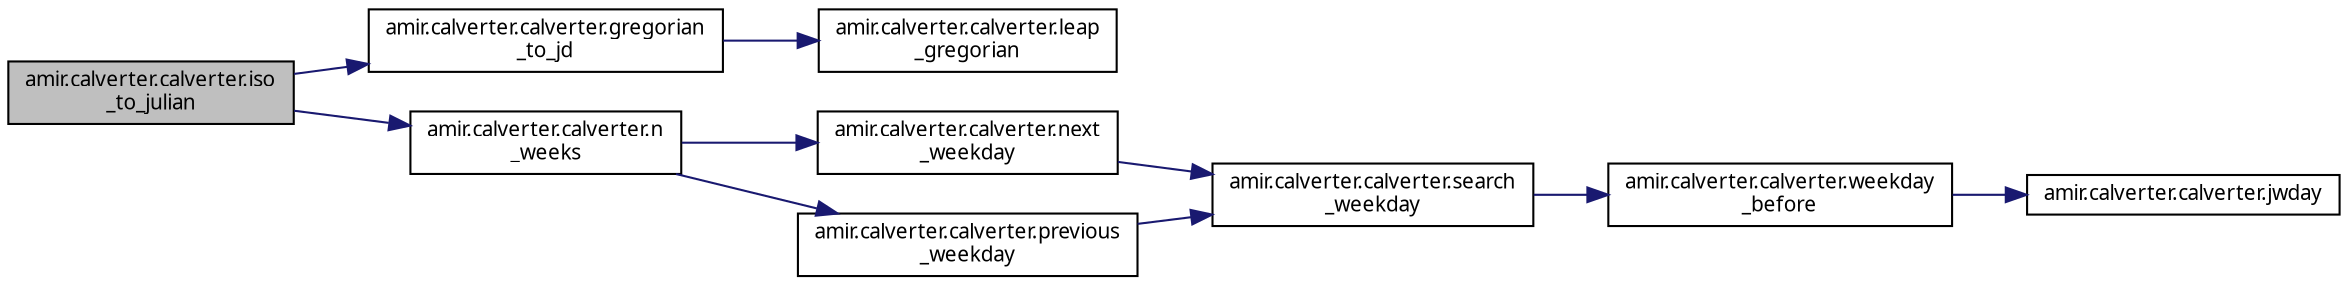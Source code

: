 digraph "amir.calverter.calverter.iso_to_julian"
{
 // LATEX_PDF_SIZE
  edge [fontname="FreeSans.ttf",fontsize="10",labelfontname="FreeSans.ttf",labelfontsize="10"];
  node [fontname="FreeSans.ttf",fontsize="10",shape=record];
  rankdir="LR";
  Node1 [label="amir.calverter.calverter.iso\l_to_julian",height=0.2,width=0.4,color="black", fillcolor="grey75", style="filled", fontcolor="black",tooltip=" "];
  Node1 -> Node2 [color="midnightblue",fontsize="10",style="solid",fontname="FreeSans.ttf"];
  Node2 [label="amir.calverter.calverter.gregorian\l_to_jd",height=0.2,width=0.4,color="black", fillcolor="white", style="filled",URL="$classamir_1_1calverter_1_1calverter.html#aec1e37061983c74f5797525377b33c69",tooltip=" "];
  Node2 -> Node3 [color="midnightblue",fontsize="10",style="solid",fontname="FreeSans.ttf"];
  Node3 [label="amir.calverter.calverter.leap\l_gregorian",height=0.2,width=0.4,color="black", fillcolor="white", style="filled",URL="$classamir_1_1calverter_1_1calverter.html#aead90eda62eccd584f4c3c71063c5cc1",tooltip=" "];
  Node1 -> Node4 [color="midnightblue",fontsize="10",style="solid",fontname="FreeSans.ttf"];
  Node4 [label="amir.calverter.calverter.n\l_weeks",height=0.2,width=0.4,color="black", fillcolor="white", style="filled",URL="$classamir_1_1calverter_1_1calverter.html#a3b54b140e088705462eeacaf117e6ebd",tooltip=" "];
  Node4 -> Node5 [color="midnightblue",fontsize="10",style="solid",fontname="FreeSans.ttf"];
  Node5 [label="amir.calverter.calverter.next\l_weekday",height=0.2,width=0.4,color="black", fillcolor="white", style="filled",URL="$classamir_1_1calverter_1_1calverter.html#ad575a50f61639986d27f796da4b496c1",tooltip=" "];
  Node5 -> Node6 [color="midnightblue",fontsize="10",style="solid",fontname="FreeSans.ttf"];
  Node6 [label="amir.calverter.calverter.search\l_weekday",height=0.2,width=0.4,color="black", fillcolor="white", style="filled",URL="$classamir_1_1calverter_1_1calverter.html#ad4cdffe2abca1a9de49754bdcd8ee987",tooltip=" "];
  Node6 -> Node7 [color="midnightblue",fontsize="10",style="solid",fontname="FreeSans.ttf"];
  Node7 [label="amir.calverter.calverter.weekday\l_before",height=0.2,width=0.4,color="black", fillcolor="white", style="filled",URL="$classamir_1_1calverter_1_1calverter.html#a0f3f130fc9b7a5e43aeab4742d109473",tooltip=" "];
  Node7 -> Node8 [color="midnightblue",fontsize="10",style="solid",fontname="FreeSans.ttf"];
  Node8 [label="amir.calverter.calverter.jwday",height=0.2,width=0.4,color="black", fillcolor="white", style="filled",URL="$classamir_1_1calverter_1_1calverter.html#aaf69af6de7625dd32a64244126d868ed",tooltip=" "];
  Node4 -> Node9 [color="midnightblue",fontsize="10",style="solid",fontname="FreeSans.ttf"];
  Node9 [label="amir.calverter.calverter.previous\l_weekday",height=0.2,width=0.4,color="black", fillcolor="white", style="filled",URL="$classamir_1_1calverter_1_1calverter.html#a57bee3648dcb4567608610ccf89d5e66",tooltip=" "];
  Node9 -> Node6 [color="midnightblue",fontsize="10",style="solid",fontname="FreeSans.ttf"];
}
